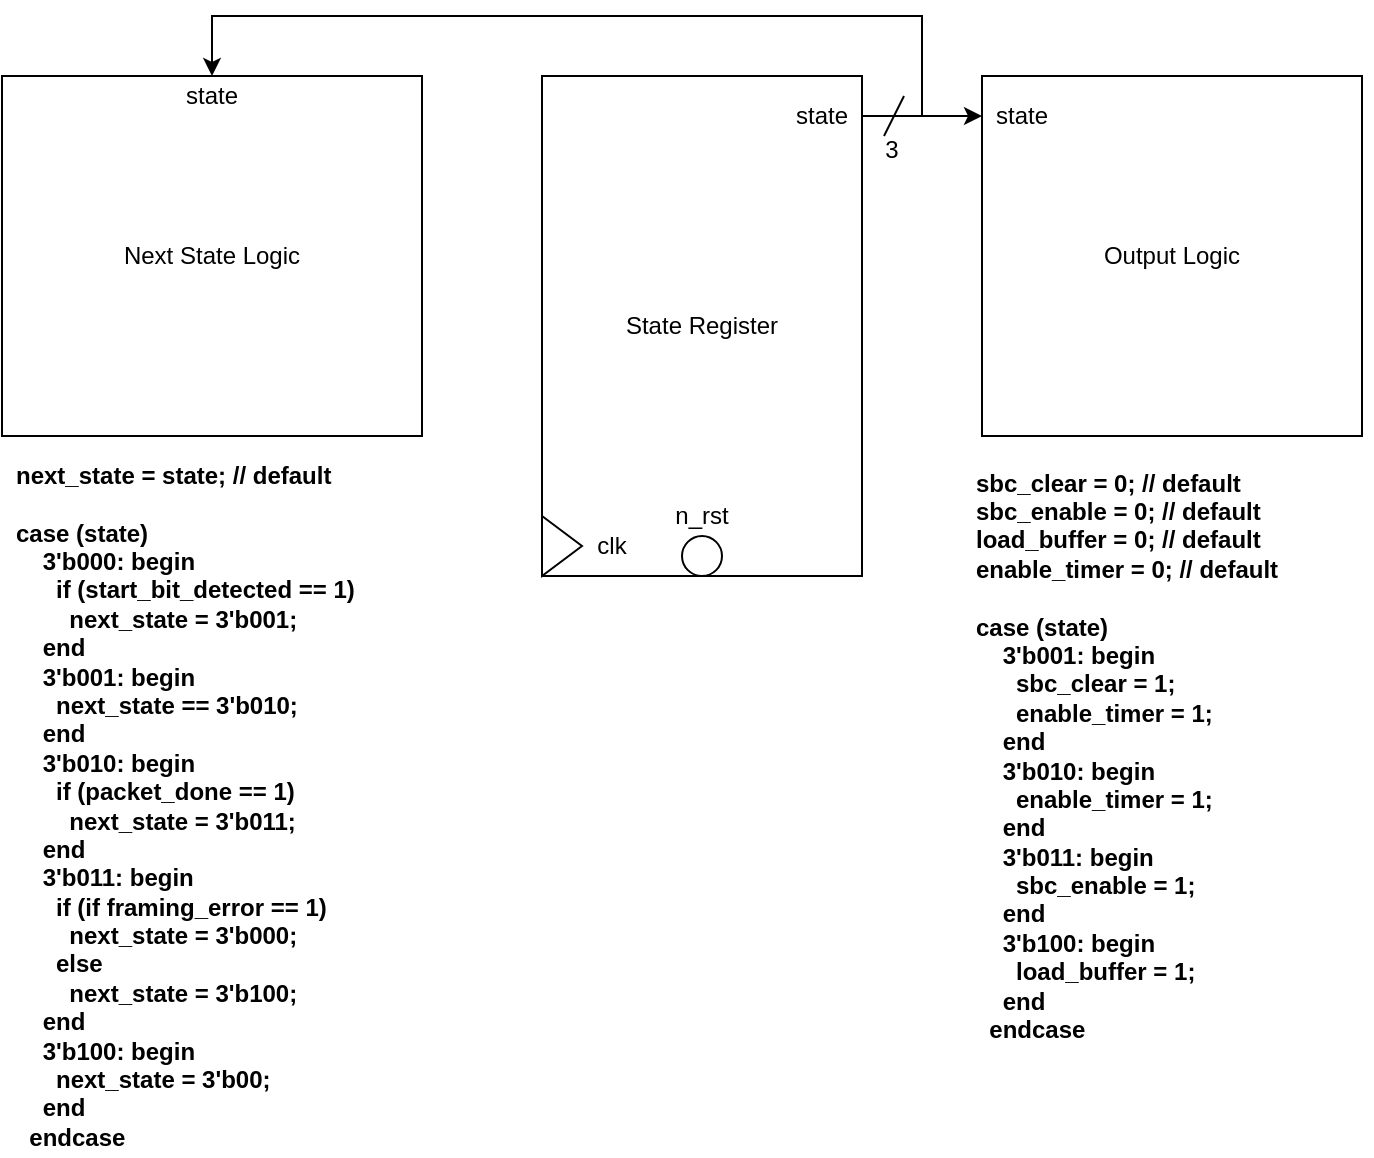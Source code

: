 <mxfile version="14.4.3" type="device"><diagram id="QNvWB18w6rCaKB7ew2if" name="Page-1"><mxGraphModel dx="813" dy="435" grid="1" gridSize="10" guides="1" tooltips="1" connect="1" arrows="1" fold="1" page="1" pageScale="1" pageWidth="850" pageHeight="1100" math="0" shadow="0"><root><mxCell id="0"/><mxCell id="1" parent="0"/><mxCell id="WvIOQuWdO72TbDBN6SsF-1" value="State Register" style="rounded=0;whiteSpace=wrap;html=1;" vertex="1" parent="1"><mxGeometry x="370" y="100" width="160" height="250" as="geometry"/></mxCell><mxCell id="WvIOQuWdO72TbDBN6SsF-3" value="Next State Logic" style="rounded=0;whiteSpace=wrap;html=1;" vertex="1" parent="1"><mxGeometry x="100" y="100" width="210" height="180" as="geometry"/></mxCell><mxCell id="WvIOQuWdO72TbDBN6SsF-4" value="Output Logic" style="rounded=0;whiteSpace=wrap;html=1;" vertex="1" parent="1"><mxGeometry x="590" y="100" width="190" height="180" as="geometry"/></mxCell><mxCell id="WvIOQuWdO72TbDBN6SsF-5" value="" style="triangle;whiteSpace=wrap;html=1;" vertex="1" parent="1"><mxGeometry x="370" y="320" width="20" height="30" as="geometry"/></mxCell><mxCell id="WvIOQuWdO72TbDBN6SsF-6" value="" style="ellipse;whiteSpace=wrap;html=1;aspect=fixed;" vertex="1" parent="1"><mxGeometry x="440" y="330" width="20" height="20" as="geometry"/></mxCell><mxCell id="WvIOQuWdO72TbDBN6SsF-7" value="clk" style="text;html=1;strokeColor=none;fillColor=none;align=center;verticalAlign=middle;whiteSpace=wrap;rounded=0;" vertex="1" parent="1"><mxGeometry x="390" y="325" width="30" height="20" as="geometry"/></mxCell><mxCell id="WvIOQuWdO72TbDBN6SsF-8" value="n_rst" style="text;html=1;strokeColor=none;fillColor=none;align=center;verticalAlign=middle;whiteSpace=wrap;rounded=0;" vertex="1" parent="1"><mxGeometry x="430" y="310" width="40" height="20" as="geometry"/></mxCell><mxCell id="WvIOQuWdO72TbDBN6SsF-14" style="edgeStyle=orthogonalEdgeStyle;rounded=0;orthogonalLoop=1;jettySize=auto;html=1;entryX=0;entryY=0.5;entryDx=0;entryDy=0;" edge="1" parent="1" source="WvIOQuWdO72TbDBN6SsF-10" target="WvIOQuWdO72TbDBN6SsF-12"><mxGeometry relative="1" as="geometry"/></mxCell><mxCell id="WvIOQuWdO72TbDBN6SsF-15" style="edgeStyle=orthogonalEdgeStyle;rounded=0;orthogonalLoop=1;jettySize=auto;html=1;entryX=0.5;entryY=0;entryDx=0;entryDy=0;" edge="1" parent="1" source="WvIOQuWdO72TbDBN6SsF-10" target="WvIOQuWdO72TbDBN6SsF-3"><mxGeometry relative="1" as="geometry"><Array as="points"><mxPoint x="560" y="120"/><mxPoint x="560" y="70"/><mxPoint x="205" y="70"/></Array></mxGeometry></mxCell><mxCell id="WvIOQuWdO72TbDBN6SsF-10" value="state" style="text;html=1;strokeColor=none;fillColor=none;align=center;verticalAlign=middle;whiteSpace=wrap;rounded=0;" vertex="1" parent="1"><mxGeometry x="490" y="110" width="40" height="20" as="geometry"/></mxCell><mxCell id="WvIOQuWdO72TbDBN6SsF-11" value="state" style="text;html=1;strokeColor=none;fillColor=none;align=center;verticalAlign=middle;whiteSpace=wrap;rounded=0;" vertex="1" parent="1"><mxGeometry x="185" y="100" width="40" height="20" as="geometry"/></mxCell><mxCell id="WvIOQuWdO72TbDBN6SsF-12" value="state" style="text;html=1;strokeColor=none;fillColor=none;align=center;verticalAlign=middle;whiteSpace=wrap;rounded=0;" vertex="1" parent="1"><mxGeometry x="590" y="110" width="40" height="20" as="geometry"/></mxCell><mxCell id="WvIOQuWdO72TbDBN6SsF-18" value="" style="endArrow=none;html=1;" edge="1" parent="1"><mxGeometry width="50" height="50" relative="1" as="geometry"><mxPoint x="541" y="130" as="sourcePoint"/><mxPoint x="551" y="110" as="targetPoint"/></mxGeometry></mxCell><mxCell id="WvIOQuWdO72TbDBN6SsF-19" value="3" style="text;html=1;strokeColor=none;fillColor=none;align=center;verticalAlign=middle;whiteSpace=wrap;rounded=0;" vertex="1" parent="1"><mxGeometry x="540" y="132" width="10" height="10" as="geometry"/></mxCell><mxCell id="WvIOQuWdO72TbDBN6SsF-20" value="&lt;div align=&quot;left&quot;&gt;&lt;div align=&quot;left&quot;&gt;next_state = state; // default&lt;/div&gt;&lt;div align=&quot;left&quot;&gt;&lt;br&gt;&lt;/div&gt;&lt;div align=&quot;left&quot;&gt;case (state)&lt;/div&gt;&lt;div align=&quot;left&quot;&gt;&amp;nbsp; &amp;nbsp; 3'b000: begin&lt;/div&gt;&lt;div align=&quot;left&quot;&gt;&amp;nbsp; &amp;nbsp; &amp;nbsp; if (start_bit_detected == 1)&lt;/div&gt;&lt;div align=&quot;left&quot;&gt;&amp;nbsp; &amp;nbsp; &amp;nbsp; &amp;nbsp; next_state = 3'b001;&lt;/div&gt;&lt;div align=&quot;left&quot;&gt;&amp;nbsp; &amp;nbsp; end&lt;/div&gt;&lt;div align=&quot;left&quot;&gt;&amp;nbsp; &amp;nbsp; 3'b001: begin&lt;/div&gt;&lt;div align=&quot;left&quot;&gt;&amp;nbsp; &amp;nbsp; &amp;nbsp; next_state == 3'b010;&lt;br&gt;&lt;/div&gt;&lt;div align=&quot;left&quot;&gt;&amp;nbsp; &amp;nbsp; end&lt;/div&gt;&lt;div align=&quot;left&quot;&gt;&amp;nbsp; &amp;nbsp; 3'b010: begin&lt;/div&gt;&lt;div align=&quot;left&quot;&gt;&amp;nbsp; &amp;nbsp; &amp;nbsp; if (packet_done == 1)&lt;/div&gt;&lt;div align=&quot;left&quot;&gt;&amp;nbsp; &amp;nbsp; &amp;nbsp; &amp;nbsp; next_state = 3'b011;&lt;/div&gt;&lt;div align=&quot;left&quot;&gt;&amp;nbsp; &amp;nbsp; end&lt;/div&gt;&lt;div align=&quot;left&quot;&gt;&amp;nbsp; &amp;nbsp; 3'b011: begin&lt;/div&gt;&lt;div align=&quot;left&quot;&gt;&amp;nbsp; &amp;nbsp; &amp;nbsp; if (if framing_error == 1)&lt;/div&gt;&lt;div align=&quot;left&quot;&gt;&amp;nbsp; &amp;nbsp; &amp;nbsp; &amp;nbsp; next_state = 3'b000;&lt;/div&gt;&lt;div align=&quot;left&quot;&gt;&amp;nbsp; &amp;nbsp; &amp;nbsp; else&lt;/div&gt;&lt;div align=&quot;left&quot;&gt;&amp;nbsp; &amp;nbsp; &amp;nbsp; &amp;nbsp; next_state = 3'b100;&lt;/div&gt;&lt;div align=&quot;left&quot;&gt;&amp;nbsp; &amp;nbsp; end&lt;/div&gt;&lt;div align=&quot;left&quot;&gt;&amp;nbsp; &amp;nbsp; 3'b100: begin&lt;/div&gt;&lt;div align=&quot;left&quot;&gt;&amp;nbsp; &amp;nbsp; &amp;nbsp; next_state = 3'b00;&lt;br&gt;&lt;/div&gt;&lt;div align=&quot;left&quot;&gt;&amp;nbsp; &amp;nbsp; end&lt;/div&gt;&lt;div align=&quot;left&quot;&gt;&amp;nbsp; endcase&lt;/div&gt;&lt;/div&gt;" style="text;html=1;strokeColor=none;fillColor=none;align=left;verticalAlign=middle;whiteSpace=wrap;rounded=0;fontStyle=1" vertex="1" parent="1"><mxGeometry x="105" y="290" width="200" height="350" as="geometry"/></mxCell><mxCell id="WvIOQuWdO72TbDBN6SsF-21" value="&lt;div align=&quot;left&quot;&gt;&lt;div align=&quot;left&quot;&gt;sbc_clear = 0; // default&lt;/div&gt;&lt;div align=&quot;left&quot;&gt;sbc_enable = 0; // default&lt;/div&gt;&lt;div align=&quot;left&quot;&gt;load_buffer = 0; // default&lt;/div&gt;&lt;div align=&quot;left&quot;&gt;enable_timer = 0; // default&lt;/div&gt;&lt;div align=&quot;left&quot;&gt;&lt;br&gt;&lt;/div&gt;&lt;div align=&quot;left&quot;&gt;case (state)&lt;/div&gt;&lt;div align=&quot;left&quot;&gt;&amp;nbsp; &amp;nbsp; 3'b001: begin&lt;/div&gt;&lt;div align=&quot;left&quot;&gt;&amp;nbsp; &amp;nbsp; &amp;nbsp; sbc_clear = 1;&lt;/div&gt;&lt;div align=&quot;left&quot;&gt;&amp;nbsp;&amp;nbsp;&amp;nbsp;&amp;nbsp;&amp;nbsp; enable_timer = 1;&lt;br&gt;&lt;/div&gt;&lt;div align=&quot;left&quot;&gt;&amp;nbsp; &amp;nbsp; end&lt;/div&gt;&lt;div align=&quot;left&quot;&gt;&amp;nbsp; &amp;nbsp; 3'b010: begin&lt;/div&gt;&lt;div align=&quot;left&quot;&gt;&amp;nbsp; &amp;nbsp; &amp;nbsp; enable_timer = 1;&lt;br&gt;&lt;/div&gt;&lt;div align=&quot;left&quot;&gt;&amp;nbsp; &amp;nbsp; end&lt;/div&gt;&lt;div align=&quot;left&quot;&gt;&amp;nbsp; &amp;nbsp; 3'b011: begin&lt;/div&gt;&lt;div align=&quot;left&quot;&gt;&amp;nbsp; &amp;nbsp; &amp;nbsp; sbc_enable = 1;&lt;br&gt;&lt;/div&gt;&lt;div align=&quot;left&quot;&gt;&amp;nbsp; &amp;nbsp; end&lt;/div&gt;&lt;div align=&quot;left&quot;&gt;&amp;nbsp; &amp;nbsp; 3'b100: begin&lt;/div&gt;&lt;div align=&quot;left&quot;&gt;&amp;nbsp; &amp;nbsp; &amp;nbsp; load_buffer = 1;&lt;br&gt;&lt;/div&gt;&lt;div align=&quot;left&quot;&gt;&amp;nbsp; &amp;nbsp; end&lt;/div&gt;&lt;div align=&quot;left&quot;&gt;&amp;nbsp; endcase&lt;/div&gt;&lt;/div&gt;" style="text;html=1;strokeColor=none;fillColor=none;align=left;verticalAlign=middle;whiteSpace=wrap;rounded=0;fontStyle=1" vertex="1" parent="1"><mxGeometry x="585" y="290" width="200" height="300" as="geometry"/></mxCell></root></mxGraphModel></diagram></mxfile>
